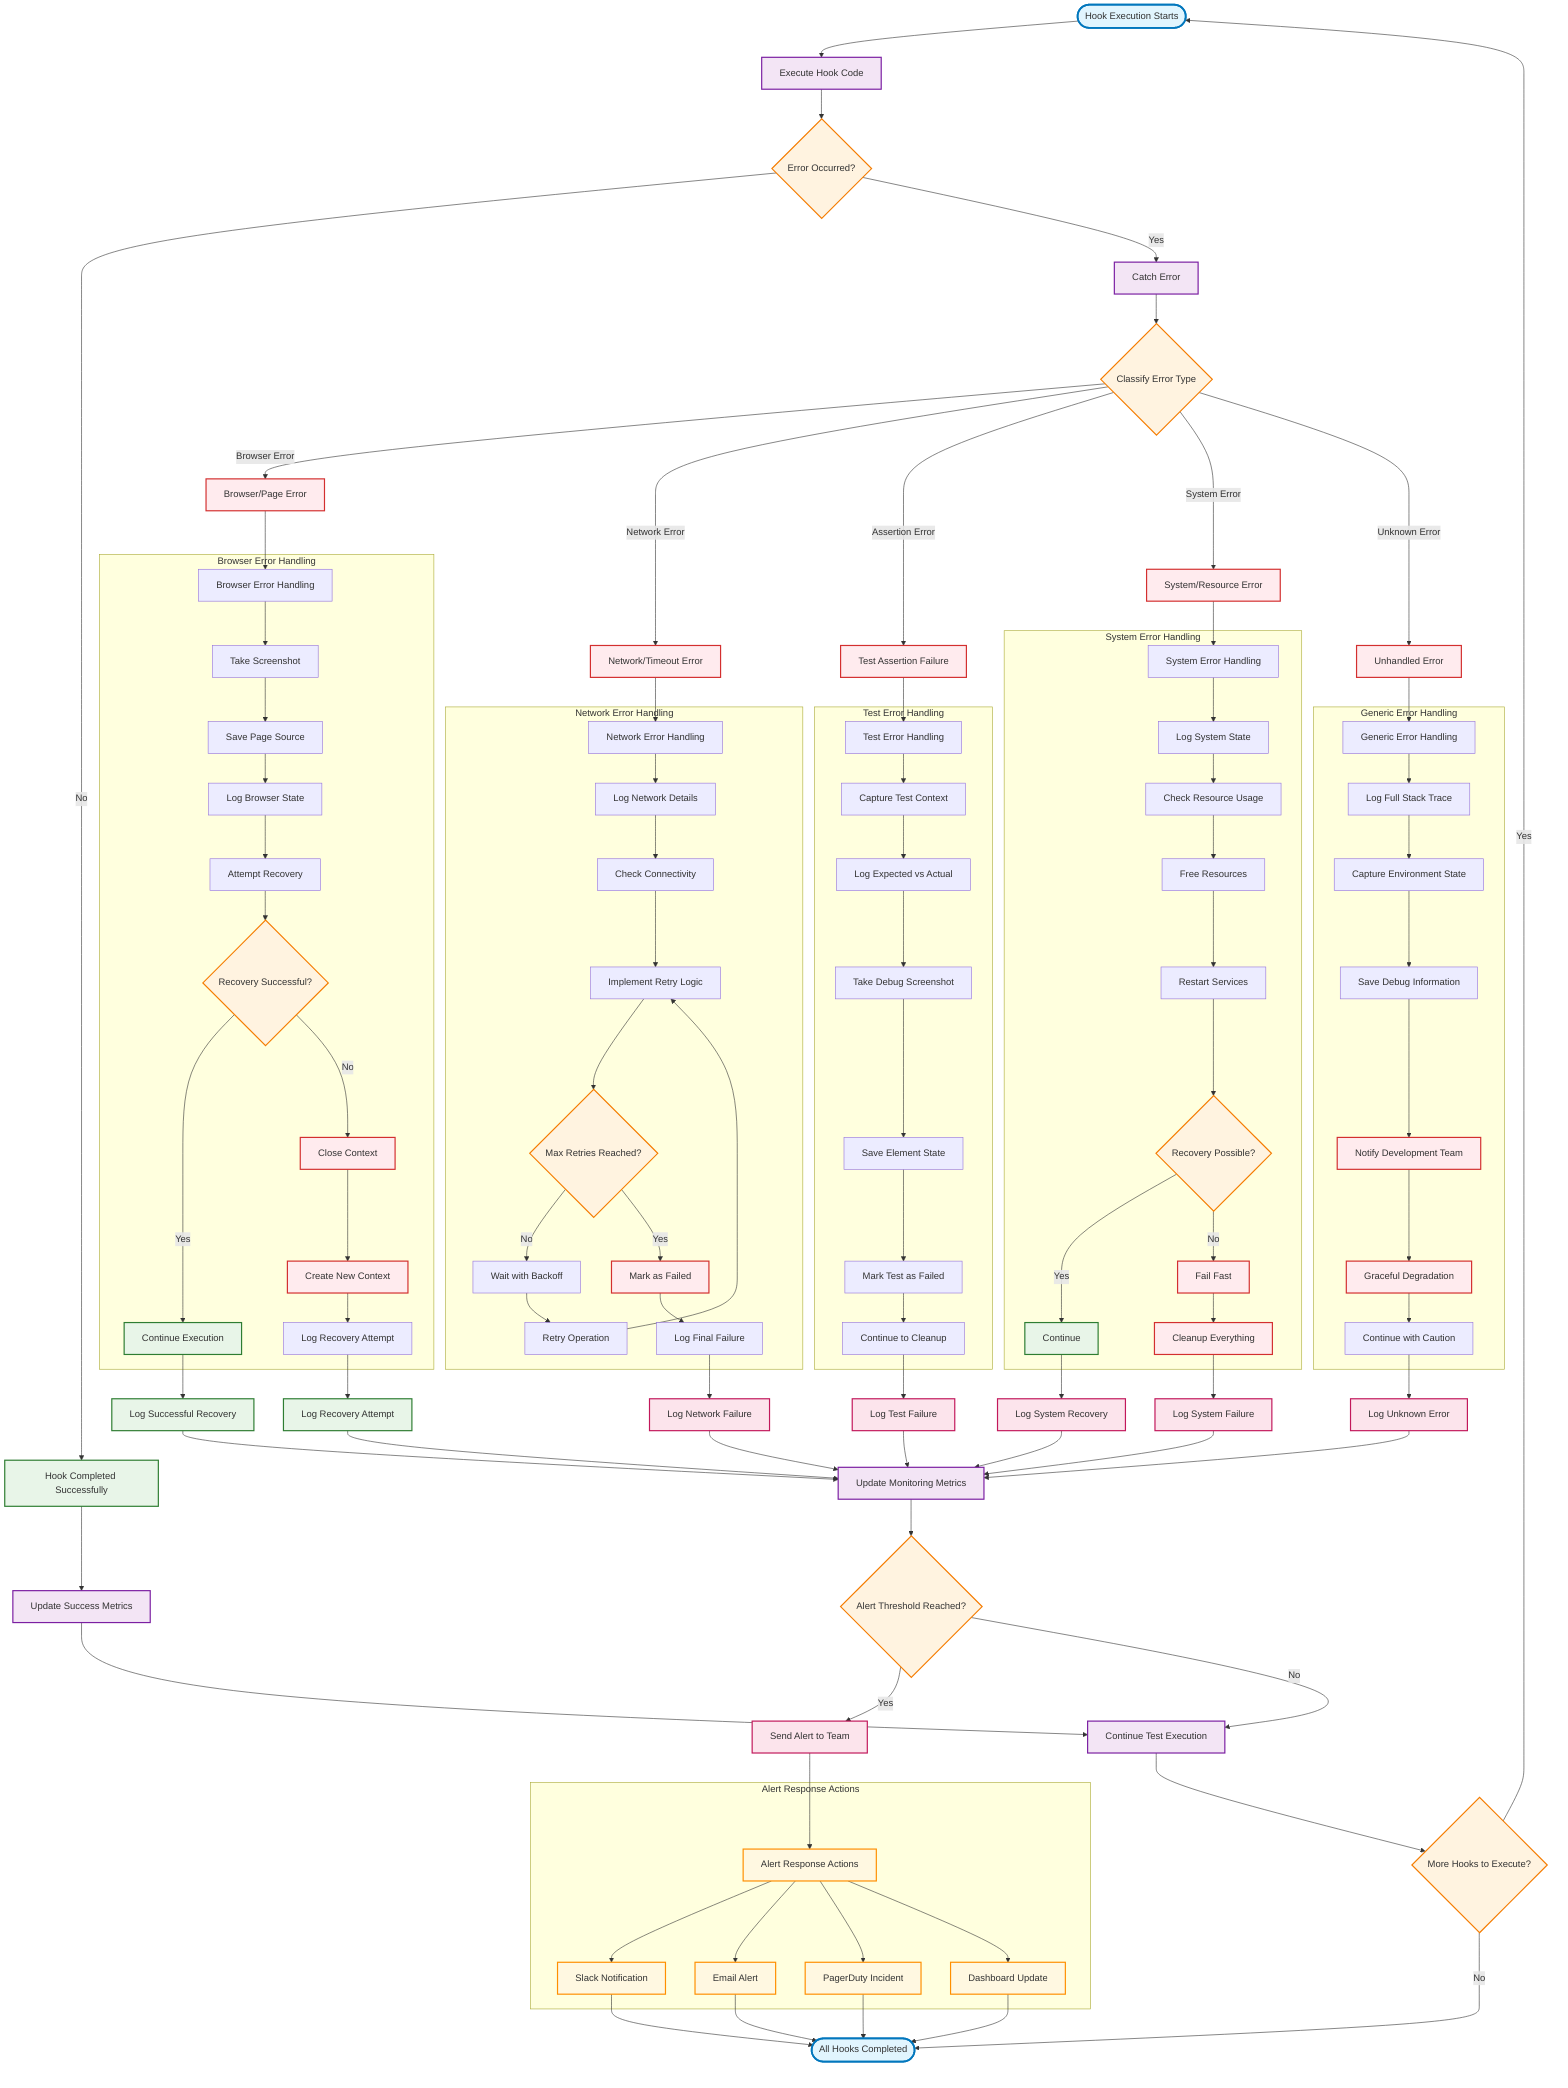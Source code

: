 flowchart TD
    Start([Hook Execution Starts]) --> Execute[Execute Hook Code]
    
    Execute --> CheckError{Error Occurred?}
    CheckError -->|No| Success[Hook Completed Successfully]
    CheckError -->|Yes| CatchError[Catch Error]
    
    CatchError --> ClassifyError{Classify Error Type}
    
    ClassifyError -->|Browser Error| BrowserError[Browser/Page Error]
    ClassifyError -->|Network Error| NetworkError[Network/Timeout Error]
    ClassifyError -->|Assertion Error| AssertionError[Test Assertion Failure]
    ClassifyError -->|System Error| SystemError[System/Resource Error]
    ClassifyError -->|Unknown Error| UnknownError[Unhandled Error]
    
    BrowserError --> BrowserActions[Browser Error Handling]
    NetworkError --> NetworkActions[Network Error Handling]
    AssertionError --> AssertionActions[Test Error Handling]
    SystemError --> SystemActions[System Error Handling]
    UnknownError --> UnknownActions[Generic Error Handling]
    
    subgraph "Browser Error Handling"
        BrowserActions --> BA1[Take Screenshot]
        BA1 --> BA2[Save Page Source]
        BA2 --> BA3[Log Browser State]
        BA3 --> BA4[Attempt Recovery]
        BA4 --> BA5{Recovery Successful?}
        BA5 -->|Yes| BA6[Continue Execution]
        BA5 -->|No| BA7[Close Context]
        BA7 --> BA8[Create New Context]
        BA8 --> BA9[Log Recovery Attempt]
    end
    
    subgraph "Network Error Handling"
        NetworkActions --> NA1[Log Network Details]
        NA1 --> NA2[Check Connectivity]
        NA2 --> NA3[Implement Retry Logic]
        NA3 --> NA4{Max Retries Reached?}
        NA4 -->|No| NA5[Wait with Backoff]
        NA5 --> NA6[Retry Operation]
        NA6 --> NA3
        NA4 -->|Yes| NA7[Mark as Failed]
        NA7 --> NA8[Log Final Failure]
    end
    
    subgraph "Test Error Handling"
        AssertionActions --> AA1[Capture Test Context]
        AA1 --> AA2[Log Expected vs Actual]
        AA2 --> AA3[Take Debug Screenshot]
        AA3 --> AA4[Save Element State]
        AA4 --> AA5[Mark Test as Failed]
        AA5 --> AA6[Continue to Cleanup]
    end
    
    subgraph "System Error Handling"
        SystemActions --> SA1[Log System State]
        SA1 --> SA2[Check Resource Usage]
        SA2 --> SA3[Free Resources]
        SA3 --> SA4[Restart Services]
        SA4 --> SA5{Recovery Possible?}
        SA5 -->|Yes| SA6[Continue]
        SA5 -->|No| SA7[Fail Fast]
        SA7 --> SA8[Cleanup Everything]
    end
    
    subgraph "Generic Error Handling"
        UnknownActions --> UA1[Log Full Stack Trace]
        UA1 --> UA2[Capture Environment State]
        UA2 --> UA3[Save Debug Information]
        UA3 --> UA4[Notify Development Team]
        UA4 --> UA5[Graceful Degradation]
        UA5 --> UA6[Continue with Caution]
    end
    
    BA6 --> LogSuccess[Log Successful Recovery]
    BA9 --> LogRecovery[Log Recovery Attempt]
    NA8 --> LogNetwork[Log Network Failure]
    AA6 --> LogTest[Log Test Failure]
    SA6 --> LogSystem[Log System Recovery]
    SA8 --> LogSystemFail[Log System Failure]
    UA6 --> LogUnknown[Log Unknown Error]
    
    LogSuccess --> Monitoring[Update Monitoring Metrics]
    LogRecovery --> Monitoring
    LogNetwork --> Monitoring
    LogTest --> Monitoring
    LogSystem --> Monitoring
    LogSystemFail --> Monitoring
    LogUnknown --> Monitoring
    
    Monitoring --> AlertCheck{Alert Threshold Reached?}
    AlertCheck -->|Yes| SendAlert[Send Alert to Team]
    AlertCheck -->|No| Continue[Continue Test Execution]
    
    SendAlert --> AlertActions[Alert Response Actions]
    subgraph "Alert Response Actions"
        AlertActions --> AR1[Slack Notification]
        AlertActions --> AR2[Email Alert]
        AlertActions --> AR3[PagerDuty Incident]
        AlertActions --> AR4[Dashboard Update]
    end
    
    Success --> SuccessMetrics[Update Success Metrics]
    SuccessMetrics --> Continue
    
    Continue --> NextHook{More Hooks to Execute?}
    NextHook -->|Yes| Start
    NextHook -->|No| Complete([All Hooks Completed])
    
    AR1 --> Complete
    AR2 --> Complete
    AR3 --> Complete
    AR4 --> Complete
    
    %% Styling
    classDef start fill:#e1f5fe,stroke:#0277bd,stroke-width:3px
    classDef decision fill:#fff3e0,stroke:#f57c00,stroke-width:2px
    classDef process fill:#f3e5f5,stroke:#7b1fa2,stroke-width:2px
    classDef error fill:#ffebee,stroke:#d32f2f,stroke-width:2px
    classDef success fill:#e8f5e8,stroke:#2e7d32,stroke-width:2px
    classDef monitoring fill:#fce4ec,stroke:#c2185b,stroke-width:2px
    classDef alert fill:#fff8e1,stroke:#ff8f00,stroke-width:2px
    
    class Start,Complete start
    class CheckError,ClassifyError,BA5,NA4,SA5,AlertCheck,NextHook decision
    class Execute,CatchError,SuccessMetrics,Monitoring,Continue process
    class BrowserError,NetworkError,AssertionError,SystemError,UnknownError,BA7,BA8,NA7,SA7,SA8,UA4,UA5 error
    class Success,BA6,SA6,LogSuccess,LogRecovery success
    class LogNetwork,LogTest,LogSystem,LogSystemFail,LogUnknown,SendAlert monitoring
    class AlertActions,AR1,AR2,AR3,AR4 alert